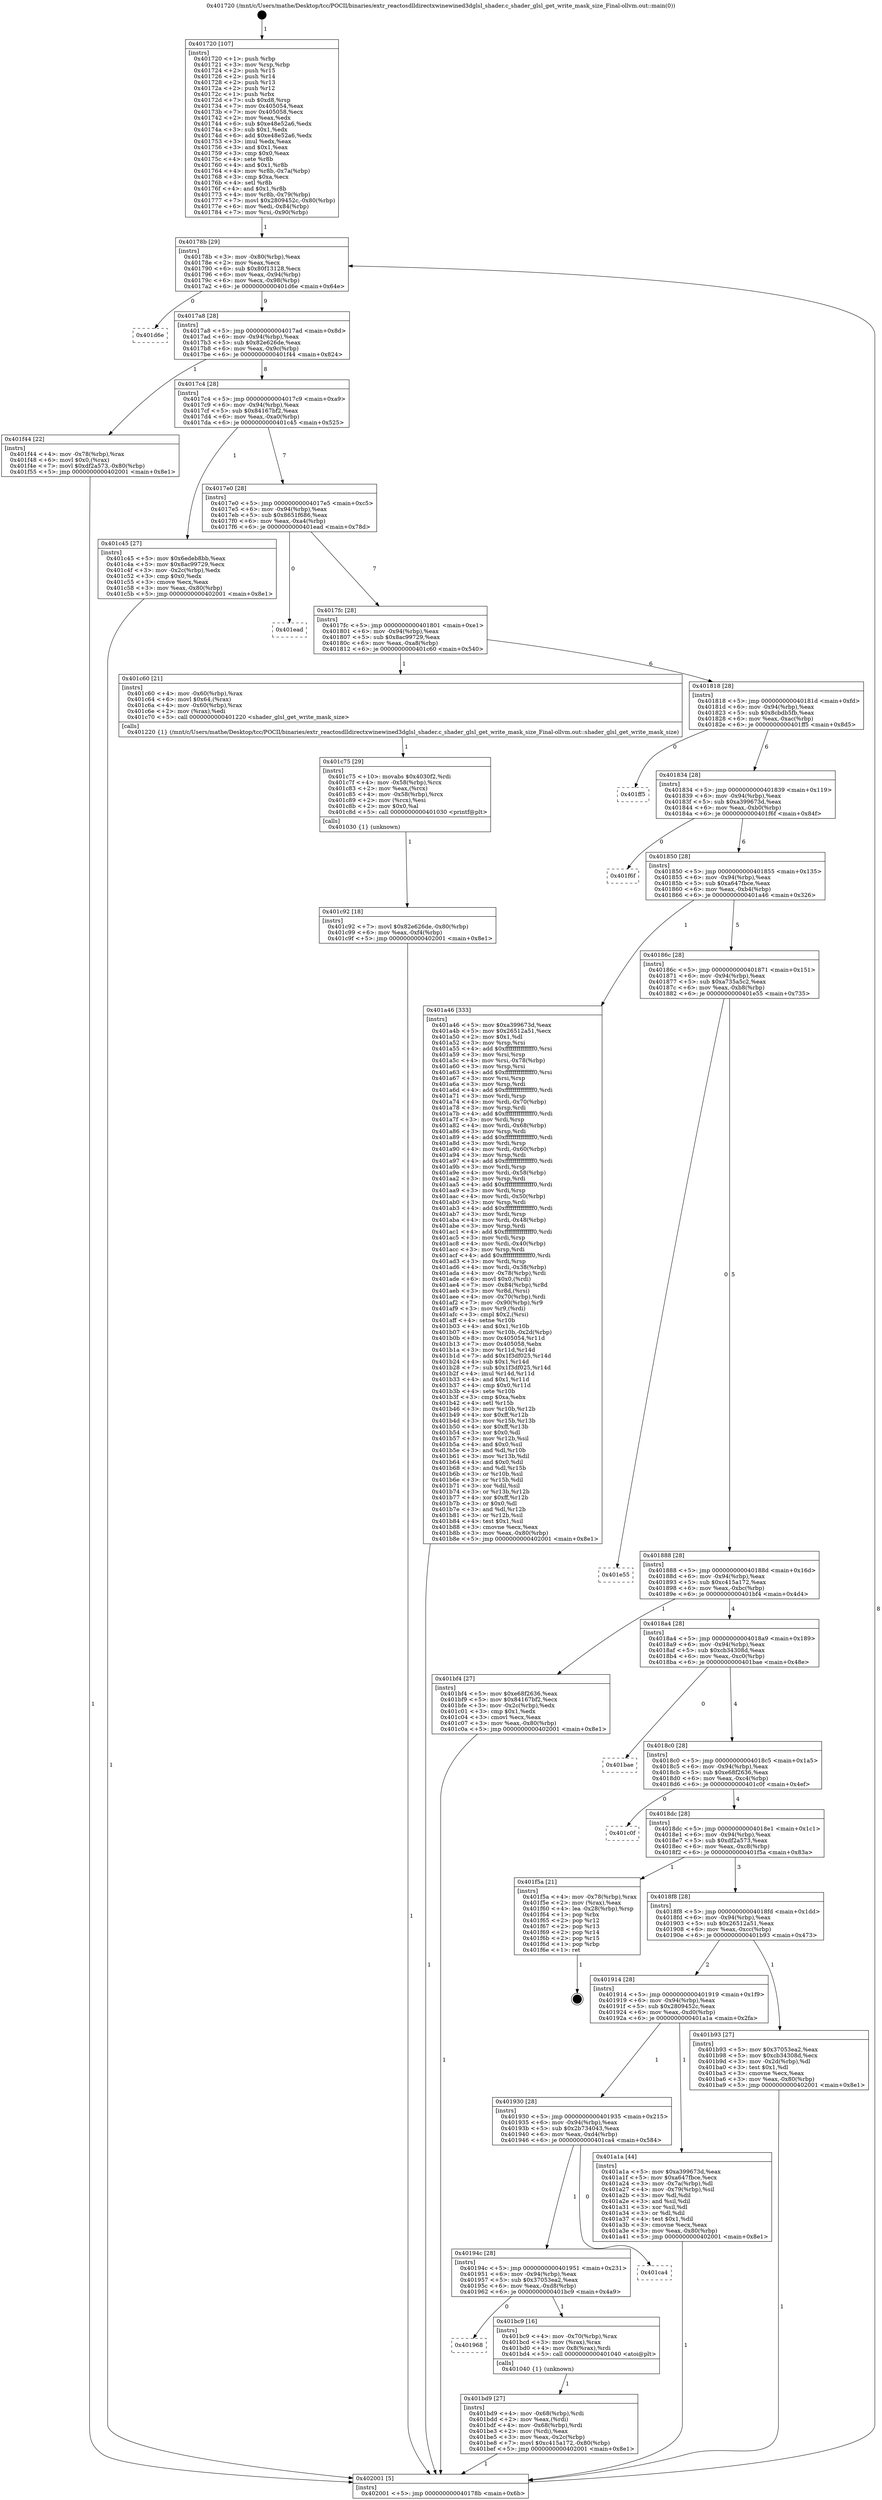 digraph "0x401720" {
  label = "0x401720 (/mnt/c/Users/mathe/Desktop/tcc/POCII/binaries/extr_reactosdlldirectxwinewined3dglsl_shader.c_shader_glsl_get_write_mask_size_Final-ollvm.out::main(0))"
  labelloc = "t"
  node[shape=record]

  Entry [label="",width=0.3,height=0.3,shape=circle,fillcolor=black,style=filled]
  "0x40178b" [label="{
     0x40178b [29]\l
     | [instrs]\l
     &nbsp;&nbsp;0x40178b \<+3\>: mov -0x80(%rbp),%eax\l
     &nbsp;&nbsp;0x40178e \<+2\>: mov %eax,%ecx\l
     &nbsp;&nbsp;0x401790 \<+6\>: sub $0x80f13128,%ecx\l
     &nbsp;&nbsp;0x401796 \<+6\>: mov %eax,-0x94(%rbp)\l
     &nbsp;&nbsp;0x40179c \<+6\>: mov %ecx,-0x98(%rbp)\l
     &nbsp;&nbsp;0x4017a2 \<+6\>: je 0000000000401d6e \<main+0x64e\>\l
  }"]
  "0x401d6e" [label="{
     0x401d6e\l
  }", style=dashed]
  "0x4017a8" [label="{
     0x4017a8 [28]\l
     | [instrs]\l
     &nbsp;&nbsp;0x4017a8 \<+5\>: jmp 00000000004017ad \<main+0x8d\>\l
     &nbsp;&nbsp;0x4017ad \<+6\>: mov -0x94(%rbp),%eax\l
     &nbsp;&nbsp;0x4017b3 \<+5\>: sub $0x82e626de,%eax\l
     &nbsp;&nbsp;0x4017b8 \<+6\>: mov %eax,-0x9c(%rbp)\l
     &nbsp;&nbsp;0x4017be \<+6\>: je 0000000000401f44 \<main+0x824\>\l
  }"]
  Exit [label="",width=0.3,height=0.3,shape=circle,fillcolor=black,style=filled,peripheries=2]
  "0x401f44" [label="{
     0x401f44 [22]\l
     | [instrs]\l
     &nbsp;&nbsp;0x401f44 \<+4\>: mov -0x78(%rbp),%rax\l
     &nbsp;&nbsp;0x401f48 \<+6\>: movl $0x0,(%rax)\l
     &nbsp;&nbsp;0x401f4e \<+7\>: movl $0xdf2a573,-0x80(%rbp)\l
     &nbsp;&nbsp;0x401f55 \<+5\>: jmp 0000000000402001 \<main+0x8e1\>\l
  }"]
  "0x4017c4" [label="{
     0x4017c4 [28]\l
     | [instrs]\l
     &nbsp;&nbsp;0x4017c4 \<+5\>: jmp 00000000004017c9 \<main+0xa9\>\l
     &nbsp;&nbsp;0x4017c9 \<+6\>: mov -0x94(%rbp),%eax\l
     &nbsp;&nbsp;0x4017cf \<+5\>: sub $0x84167bf2,%eax\l
     &nbsp;&nbsp;0x4017d4 \<+6\>: mov %eax,-0xa0(%rbp)\l
     &nbsp;&nbsp;0x4017da \<+6\>: je 0000000000401c45 \<main+0x525\>\l
  }"]
  "0x401c92" [label="{
     0x401c92 [18]\l
     | [instrs]\l
     &nbsp;&nbsp;0x401c92 \<+7\>: movl $0x82e626de,-0x80(%rbp)\l
     &nbsp;&nbsp;0x401c99 \<+6\>: mov %eax,-0xf4(%rbp)\l
     &nbsp;&nbsp;0x401c9f \<+5\>: jmp 0000000000402001 \<main+0x8e1\>\l
  }"]
  "0x401c45" [label="{
     0x401c45 [27]\l
     | [instrs]\l
     &nbsp;&nbsp;0x401c45 \<+5\>: mov $0x6edeb8bb,%eax\l
     &nbsp;&nbsp;0x401c4a \<+5\>: mov $0x8ac99729,%ecx\l
     &nbsp;&nbsp;0x401c4f \<+3\>: mov -0x2c(%rbp),%edx\l
     &nbsp;&nbsp;0x401c52 \<+3\>: cmp $0x0,%edx\l
     &nbsp;&nbsp;0x401c55 \<+3\>: cmove %ecx,%eax\l
     &nbsp;&nbsp;0x401c58 \<+3\>: mov %eax,-0x80(%rbp)\l
     &nbsp;&nbsp;0x401c5b \<+5\>: jmp 0000000000402001 \<main+0x8e1\>\l
  }"]
  "0x4017e0" [label="{
     0x4017e0 [28]\l
     | [instrs]\l
     &nbsp;&nbsp;0x4017e0 \<+5\>: jmp 00000000004017e5 \<main+0xc5\>\l
     &nbsp;&nbsp;0x4017e5 \<+6\>: mov -0x94(%rbp),%eax\l
     &nbsp;&nbsp;0x4017eb \<+5\>: sub $0x8651f686,%eax\l
     &nbsp;&nbsp;0x4017f0 \<+6\>: mov %eax,-0xa4(%rbp)\l
     &nbsp;&nbsp;0x4017f6 \<+6\>: je 0000000000401ead \<main+0x78d\>\l
  }"]
  "0x401c75" [label="{
     0x401c75 [29]\l
     | [instrs]\l
     &nbsp;&nbsp;0x401c75 \<+10\>: movabs $0x4030f2,%rdi\l
     &nbsp;&nbsp;0x401c7f \<+4\>: mov -0x58(%rbp),%rcx\l
     &nbsp;&nbsp;0x401c83 \<+2\>: mov %eax,(%rcx)\l
     &nbsp;&nbsp;0x401c85 \<+4\>: mov -0x58(%rbp),%rcx\l
     &nbsp;&nbsp;0x401c89 \<+2\>: mov (%rcx),%esi\l
     &nbsp;&nbsp;0x401c8b \<+2\>: mov $0x0,%al\l
     &nbsp;&nbsp;0x401c8d \<+5\>: call 0000000000401030 \<printf@plt\>\l
     | [calls]\l
     &nbsp;&nbsp;0x401030 \{1\} (unknown)\l
  }"]
  "0x401ead" [label="{
     0x401ead\l
  }", style=dashed]
  "0x4017fc" [label="{
     0x4017fc [28]\l
     | [instrs]\l
     &nbsp;&nbsp;0x4017fc \<+5\>: jmp 0000000000401801 \<main+0xe1\>\l
     &nbsp;&nbsp;0x401801 \<+6\>: mov -0x94(%rbp),%eax\l
     &nbsp;&nbsp;0x401807 \<+5\>: sub $0x8ac99729,%eax\l
     &nbsp;&nbsp;0x40180c \<+6\>: mov %eax,-0xa8(%rbp)\l
     &nbsp;&nbsp;0x401812 \<+6\>: je 0000000000401c60 \<main+0x540\>\l
  }"]
  "0x401bd9" [label="{
     0x401bd9 [27]\l
     | [instrs]\l
     &nbsp;&nbsp;0x401bd9 \<+4\>: mov -0x68(%rbp),%rdi\l
     &nbsp;&nbsp;0x401bdd \<+2\>: mov %eax,(%rdi)\l
     &nbsp;&nbsp;0x401bdf \<+4\>: mov -0x68(%rbp),%rdi\l
     &nbsp;&nbsp;0x401be3 \<+2\>: mov (%rdi),%eax\l
     &nbsp;&nbsp;0x401be5 \<+3\>: mov %eax,-0x2c(%rbp)\l
     &nbsp;&nbsp;0x401be8 \<+7\>: movl $0xc415a172,-0x80(%rbp)\l
     &nbsp;&nbsp;0x401bef \<+5\>: jmp 0000000000402001 \<main+0x8e1\>\l
  }"]
  "0x401c60" [label="{
     0x401c60 [21]\l
     | [instrs]\l
     &nbsp;&nbsp;0x401c60 \<+4\>: mov -0x60(%rbp),%rax\l
     &nbsp;&nbsp;0x401c64 \<+6\>: movl $0x64,(%rax)\l
     &nbsp;&nbsp;0x401c6a \<+4\>: mov -0x60(%rbp),%rax\l
     &nbsp;&nbsp;0x401c6e \<+2\>: mov (%rax),%edi\l
     &nbsp;&nbsp;0x401c70 \<+5\>: call 0000000000401220 \<shader_glsl_get_write_mask_size\>\l
     | [calls]\l
     &nbsp;&nbsp;0x401220 \{1\} (/mnt/c/Users/mathe/Desktop/tcc/POCII/binaries/extr_reactosdlldirectxwinewined3dglsl_shader.c_shader_glsl_get_write_mask_size_Final-ollvm.out::shader_glsl_get_write_mask_size)\l
  }"]
  "0x401818" [label="{
     0x401818 [28]\l
     | [instrs]\l
     &nbsp;&nbsp;0x401818 \<+5\>: jmp 000000000040181d \<main+0xfd\>\l
     &nbsp;&nbsp;0x40181d \<+6\>: mov -0x94(%rbp),%eax\l
     &nbsp;&nbsp;0x401823 \<+5\>: sub $0x8cbdb5fb,%eax\l
     &nbsp;&nbsp;0x401828 \<+6\>: mov %eax,-0xac(%rbp)\l
     &nbsp;&nbsp;0x40182e \<+6\>: je 0000000000401ff5 \<main+0x8d5\>\l
  }"]
  "0x401968" [label="{
     0x401968\l
  }", style=dashed]
  "0x401ff5" [label="{
     0x401ff5\l
  }", style=dashed]
  "0x401834" [label="{
     0x401834 [28]\l
     | [instrs]\l
     &nbsp;&nbsp;0x401834 \<+5\>: jmp 0000000000401839 \<main+0x119\>\l
     &nbsp;&nbsp;0x401839 \<+6\>: mov -0x94(%rbp),%eax\l
     &nbsp;&nbsp;0x40183f \<+5\>: sub $0xa399673d,%eax\l
     &nbsp;&nbsp;0x401844 \<+6\>: mov %eax,-0xb0(%rbp)\l
     &nbsp;&nbsp;0x40184a \<+6\>: je 0000000000401f6f \<main+0x84f\>\l
  }"]
  "0x401bc9" [label="{
     0x401bc9 [16]\l
     | [instrs]\l
     &nbsp;&nbsp;0x401bc9 \<+4\>: mov -0x70(%rbp),%rax\l
     &nbsp;&nbsp;0x401bcd \<+3\>: mov (%rax),%rax\l
     &nbsp;&nbsp;0x401bd0 \<+4\>: mov 0x8(%rax),%rdi\l
     &nbsp;&nbsp;0x401bd4 \<+5\>: call 0000000000401040 \<atoi@plt\>\l
     | [calls]\l
     &nbsp;&nbsp;0x401040 \{1\} (unknown)\l
  }"]
  "0x401f6f" [label="{
     0x401f6f\l
  }", style=dashed]
  "0x401850" [label="{
     0x401850 [28]\l
     | [instrs]\l
     &nbsp;&nbsp;0x401850 \<+5\>: jmp 0000000000401855 \<main+0x135\>\l
     &nbsp;&nbsp;0x401855 \<+6\>: mov -0x94(%rbp),%eax\l
     &nbsp;&nbsp;0x40185b \<+5\>: sub $0xa647fbce,%eax\l
     &nbsp;&nbsp;0x401860 \<+6\>: mov %eax,-0xb4(%rbp)\l
     &nbsp;&nbsp;0x401866 \<+6\>: je 0000000000401a46 \<main+0x326\>\l
  }"]
  "0x40194c" [label="{
     0x40194c [28]\l
     | [instrs]\l
     &nbsp;&nbsp;0x40194c \<+5\>: jmp 0000000000401951 \<main+0x231\>\l
     &nbsp;&nbsp;0x401951 \<+6\>: mov -0x94(%rbp),%eax\l
     &nbsp;&nbsp;0x401957 \<+5\>: sub $0x37053ea2,%eax\l
     &nbsp;&nbsp;0x40195c \<+6\>: mov %eax,-0xd8(%rbp)\l
     &nbsp;&nbsp;0x401962 \<+6\>: je 0000000000401bc9 \<main+0x4a9\>\l
  }"]
  "0x401a46" [label="{
     0x401a46 [333]\l
     | [instrs]\l
     &nbsp;&nbsp;0x401a46 \<+5\>: mov $0xa399673d,%eax\l
     &nbsp;&nbsp;0x401a4b \<+5\>: mov $0x26512a51,%ecx\l
     &nbsp;&nbsp;0x401a50 \<+2\>: mov $0x1,%dl\l
     &nbsp;&nbsp;0x401a52 \<+3\>: mov %rsp,%rsi\l
     &nbsp;&nbsp;0x401a55 \<+4\>: add $0xfffffffffffffff0,%rsi\l
     &nbsp;&nbsp;0x401a59 \<+3\>: mov %rsi,%rsp\l
     &nbsp;&nbsp;0x401a5c \<+4\>: mov %rsi,-0x78(%rbp)\l
     &nbsp;&nbsp;0x401a60 \<+3\>: mov %rsp,%rsi\l
     &nbsp;&nbsp;0x401a63 \<+4\>: add $0xfffffffffffffff0,%rsi\l
     &nbsp;&nbsp;0x401a67 \<+3\>: mov %rsi,%rsp\l
     &nbsp;&nbsp;0x401a6a \<+3\>: mov %rsp,%rdi\l
     &nbsp;&nbsp;0x401a6d \<+4\>: add $0xfffffffffffffff0,%rdi\l
     &nbsp;&nbsp;0x401a71 \<+3\>: mov %rdi,%rsp\l
     &nbsp;&nbsp;0x401a74 \<+4\>: mov %rdi,-0x70(%rbp)\l
     &nbsp;&nbsp;0x401a78 \<+3\>: mov %rsp,%rdi\l
     &nbsp;&nbsp;0x401a7b \<+4\>: add $0xfffffffffffffff0,%rdi\l
     &nbsp;&nbsp;0x401a7f \<+3\>: mov %rdi,%rsp\l
     &nbsp;&nbsp;0x401a82 \<+4\>: mov %rdi,-0x68(%rbp)\l
     &nbsp;&nbsp;0x401a86 \<+3\>: mov %rsp,%rdi\l
     &nbsp;&nbsp;0x401a89 \<+4\>: add $0xfffffffffffffff0,%rdi\l
     &nbsp;&nbsp;0x401a8d \<+3\>: mov %rdi,%rsp\l
     &nbsp;&nbsp;0x401a90 \<+4\>: mov %rdi,-0x60(%rbp)\l
     &nbsp;&nbsp;0x401a94 \<+3\>: mov %rsp,%rdi\l
     &nbsp;&nbsp;0x401a97 \<+4\>: add $0xfffffffffffffff0,%rdi\l
     &nbsp;&nbsp;0x401a9b \<+3\>: mov %rdi,%rsp\l
     &nbsp;&nbsp;0x401a9e \<+4\>: mov %rdi,-0x58(%rbp)\l
     &nbsp;&nbsp;0x401aa2 \<+3\>: mov %rsp,%rdi\l
     &nbsp;&nbsp;0x401aa5 \<+4\>: add $0xfffffffffffffff0,%rdi\l
     &nbsp;&nbsp;0x401aa9 \<+3\>: mov %rdi,%rsp\l
     &nbsp;&nbsp;0x401aac \<+4\>: mov %rdi,-0x50(%rbp)\l
     &nbsp;&nbsp;0x401ab0 \<+3\>: mov %rsp,%rdi\l
     &nbsp;&nbsp;0x401ab3 \<+4\>: add $0xfffffffffffffff0,%rdi\l
     &nbsp;&nbsp;0x401ab7 \<+3\>: mov %rdi,%rsp\l
     &nbsp;&nbsp;0x401aba \<+4\>: mov %rdi,-0x48(%rbp)\l
     &nbsp;&nbsp;0x401abe \<+3\>: mov %rsp,%rdi\l
     &nbsp;&nbsp;0x401ac1 \<+4\>: add $0xfffffffffffffff0,%rdi\l
     &nbsp;&nbsp;0x401ac5 \<+3\>: mov %rdi,%rsp\l
     &nbsp;&nbsp;0x401ac8 \<+4\>: mov %rdi,-0x40(%rbp)\l
     &nbsp;&nbsp;0x401acc \<+3\>: mov %rsp,%rdi\l
     &nbsp;&nbsp;0x401acf \<+4\>: add $0xfffffffffffffff0,%rdi\l
     &nbsp;&nbsp;0x401ad3 \<+3\>: mov %rdi,%rsp\l
     &nbsp;&nbsp;0x401ad6 \<+4\>: mov %rdi,-0x38(%rbp)\l
     &nbsp;&nbsp;0x401ada \<+4\>: mov -0x78(%rbp),%rdi\l
     &nbsp;&nbsp;0x401ade \<+6\>: movl $0x0,(%rdi)\l
     &nbsp;&nbsp;0x401ae4 \<+7\>: mov -0x84(%rbp),%r8d\l
     &nbsp;&nbsp;0x401aeb \<+3\>: mov %r8d,(%rsi)\l
     &nbsp;&nbsp;0x401aee \<+4\>: mov -0x70(%rbp),%rdi\l
     &nbsp;&nbsp;0x401af2 \<+7\>: mov -0x90(%rbp),%r9\l
     &nbsp;&nbsp;0x401af9 \<+3\>: mov %r9,(%rdi)\l
     &nbsp;&nbsp;0x401afc \<+3\>: cmpl $0x2,(%rsi)\l
     &nbsp;&nbsp;0x401aff \<+4\>: setne %r10b\l
     &nbsp;&nbsp;0x401b03 \<+4\>: and $0x1,%r10b\l
     &nbsp;&nbsp;0x401b07 \<+4\>: mov %r10b,-0x2d(%rbp)\l
     &nbsp;&nbsp;0x401b0b \<+8\>: mov 0x405054,%r11d\l
     &nbsp;&nbsp;0x401b13 \<+7\>: mov 0x405058,%ebx\l
     &nbsp;&nbsp;0x401b1a \<+3\>: mov %r11d,%r14d\l
     &nbsp;&nbsp;0x401b1d \<+7\>: add $0x1f3df025,%r14d\l
     &nbsp;&nbsp;0x401b24 \<+4\>: sub $0x1,%r14d\l
     &nbsp;&nbsp;0x401b28 \<+7\>: sub $0x1f3df025,%r14d\l
     &nbsp;&nbsp;0x401b2f \<+4\>: imul %r14d,%r11d\l
     &nbsp;&nbsp;0x401b33 \<+4\>: and $0x1,%r11d\l
     &nbsp;&nbsp;0x401b37 \<+4\>: cmp $0x0,%r11d\l
     &nbsp;&nbsp;0x401b3b \<+4\>: sete %r10b\l
     &nbsp;&nbsp;0x401b3f \<+3\>: cmp $0xa,%ebx\l
     &nbsp;&nbsp;0x401b42 \<+4\>: setl %r15b\l
     &nbsp;&nbsp;0x401b46 \<+3\>: mov %r10b,%r12b\l
     &nbsp;&nbsp;0x401b49 \<+4\>: xor $0xff,%r12b\l
     &nbsp;&nbsp;0x401b4d \<+3\>: mov %r15b,%r13b\l
     &nbsp;&nbsp;0x401b50 \<+4\>: xor $0xff,%r13b\l
     &nbsp;&nbsp;0x401b54 \<+3\>: xor $0x0,%dl\l
     &nbsp;&nbsp;0x401b57 \<+3\>: mov %r12b,%sil\l
     &nbsp;&nbsp;0x401b5a \<+4\>: and $0x0,%sil\l
     &nbsp;&nbsp;0x401b5e \<+3\>: and %dl,%r10b\l
     &nbsp;&nbsp;0x401b61 \<+3\>: mov %r13b,%dil\l
     &nbsp;&nbsp;0x401b64 \<+4\>: and $0x0,%dil\l
     &nbsp;&nbsp;0x401b68 \<+3\>: and %dl,%r15b\l
     &nbsp;&nbsp;0x401b6b \<+3\>: or %r10b,%sil\l
     &nbsp;&nbsp;0x401b6e \<+3\>: or %r15b,%dil\l
     &nbsp;&nbsp;0x401b71 \<+3\>: xor %dil,%sil\l
     &nbsp;&nbsp;0x401b74 \<+3\>: or %r13b,%r12b\l
     &nbsp;&nbsp;0x401b77 \<+4\>: xor $0xff,%r12b\l
     &nbsp;&nbsp;0x401b7b \<+3\>: or $0x0,%dl\l
     &nbsp;&nbsp;0x401b7e \<+3\>: and %dl,%r12b\l
     &nbsp;&nbsp;0x401b81 \<+3\>: or %r12b,%sil\l
     &nbsp;&nbsp;0x401b84 \<+4\>: test $0x1,%sil\l
     &nbsp;&nbsp;0x401b88 \<+3\>: cmovne %ecx,%eax\l
     &nbsp;&nbsp;0x401b8b \<+3\>: mov %eax,-0x80(%rbp)\l
     &nbsp;&nbsp;0x401b8e \<+5\>: jmp 0000000000402001 \<main+0x8e1\>\l
  }"]
  "0x40186c" [label="{
     0x40186c [28]\l
     | [instrs]\l
     &nbsp;&nbsp;0x40186c \<+5\>: jmp 0000000000401871 \<main+0x151\>\l
     &nbsp;&nbsp;0x401871 \<+6\>: mov -0x94(%rbp),%eax\l
     &nbsp;&nbsp;0x401877 \<+5\>: sub $0xa735a5c2,%eax\l
     &nbsp;&nbsp;0x40187c \<+6\>: mov %eax,-0xb8(%rbp)\l
     &nbsp;&nbsp;0x401882 \<+6\>: je 0000000000401e55 \<main+0x735\>\l
  }"]
  "0x401ca4" [label="{
     0x401ca4\l
  }", style=dashed]
  "0x401e55" [label="{
     0x401e55\l
  }", style=dashed]
  "0x401888" [label="{
     0x401888 [28]\l
     | [instrs]\l
     &nbsp;&nbsp;0x401888 \<+5\>: jmp 000000000040188d \<main+0x16d\>\l
     &nbsp;&nbsp;0x40188d \<+6\>: mov -0x94(%rbp),%eax\l
     &nbsp;&nbsp;0x401893 \<+5\>: sub $0xc415a172,%eax\l
     &nbsp;&nbsp;0x401898 \<+6\>: mov %eax,-0xbc(%rbp)\l
     &nbsp;&nbsp;0x40189e \<+6\>: je 0000000000401bf4 \<main+0x4d4\>\l
  }"]
  "0x401720" [label="{
     0x401720 [107]\l
     | [instrs]\l
     &nbsp;&nbsp;0x401720 \<+1\>: push %rbp\l
     &nbsp;&nbsp;0x401721 \<+3\>: mov %rsp,%rbp\l
     &nbsp;&nbsp;0x401724 \<+2\>: push %r15\l
     &nbsp;&nbsp;0x401726 \<+2\>: push %r14\l
     &nbsp;&nbsp;0x401728 \<+2\>: push %r13\l
     &nbsp;&nbsp;0x40172a \<+2\>: push %r12\l
     &nbsp;&nbsp;0x40172c \<+1\>: push %rbx\l
     &nbsp;&nbsp;0x40172d \<+7\>: sub $0xd8,%rsp\l
     &nbsp;&nbsp;0x401734 \<+7\>: mov 0x405054,%eax\l
     &nbsp;&nbsp;0x40173b \<+7\>: mov 0x405058,%ecx\l
     &nbsp;&nbsp;0x401742 \<+2\>: mov %eax,%edx\l
     &nbsp;&nbsp;0x401744 \<+6\>: sub $0xe48e52a6,%edx\l
     &nbsp;&nbsp;0x40174a \<+3\>: sub $0x1,%edx\l
     &nbsp;&nbsp;0x40174d \<+6\>: add $0xe48e52a6,%edx\l
     &nbsp;&nbsp;0x401753 \<+3\>: imul %edx,%eax\l
     &nbsp;&nbsp;0x401756 \<+3\>: and $0x1,%eax\l
     &nbsp;&nbsp;0x401759 \<+3\>: cmp $0x0,%eax\l
     &nbsp;&nbsp;0x40175c \<+4\>: sete %r8b\l
     &nbsp;&nbsp;0x401760 \<+4\>: and $0x1,%r8b\l
     &nbsp;&nbsp;0x401764 \<+4\>: mov %r8b,-0x7a(%rbp)\l
     &nbsp;&nbsp;0x401768 \<+3\>: cmp $0xa,%ecx\l
     &nbsp;&nbsp;0x40176b \<+4\>: setl %r8b\l
     &nbsp;&nbsp;0x40176f \<+4\>: and $0x1,%r8b\l
     &nbsp;&nbsp;0x401773 \<+4\>: mov %r8b,-0x79(%rbp)\l
     &nbsp;&nbsp;0x401777 \<+7\>: movl $0x2809452c,-0x80(%rbp)\l
     &nbsp;&nbsp;0x40177e \<+6\>: mov %edi,-0x84(%rbp)\l
     &nbsp;&nbsp;0x401784 \<+7\>: mov %rsi,-0x90(%rbp)\l
  }"]
  "0x401bf4" [label="{
     0x401bf4 [27]\l
     | [instrs]\l
     &nbsp;&nbsp;0x401bf4 \<+5\>: mov $0xe68f2636,%eax\l
     &nbsp;&nbsp;0x401bf9 \<+5\>: mov $0x84167bf2,%ecx\l
     &nbsp;&nbsp;0x401bfe \<+3\>: mov -0x2c(%rbp),%edx\l
     &nbsp;&nbsp;0x401c01 \<+3\>: cmp $0x1,%edx\l
     &nbsp;&nbsp;0x401c04 \<+3\>: cmovl %ecx,%eax\l
     &nbsp;&nbsp;0x401c07 \<+3\>: mov %eax,-0x80(%rbp)\l
     &nbsp;&nbsp;0x401c0a \<+5\>: jmp 0000000000402001 \<main+0x8e1\>\l
  }"]
  "0x4018a4" [label="{
     0x4018a4 [28]\l
     | [instrs]\l
     &nbsp;&nbsp;0x4018a4 \<+5\>: jmp 00000000004018a9 \<main+0x189\>\l
     &nbsp;&nbsp;0x4018a9 \<+6\>: mov -0x94(%rbp),%eax\l
     &nbsp;&nbsp;0x4018af \<+5\>: sub $0xcb34308d,%eax\l
     &nbsp;&nbsp;0x4018b4 \<+6\>: mov %eax,-0xc0(%rbp)\l
     &nbsp;&nbsp;0x4018ba \<+6\>: je 0000000000401bae \<main+0x48e\>\l
  }"]
  "0x402001" [label="{
     0x402001 [5]\l
     | [instrs]\l
     &nbsp;&nbsp;0x402001 \<+5\>: jmp 000000000040178b \<main+0x6b\>\l
  }"]
  "0x401bae" [label="{
     0x401bae\l
  }", style=dashed]
  "0x4018c0" [label="{
     0x4018c0 [28]\l
     | [instrs]\l
     &nbsp;&nbsp;0x4018c0 \<+5\>: jmp 00000000004018c5 \<main+0x1a5\>\l
     &nbsp;&nbsp;0x4018c5 \<+6\>: mov -0x94(%rbp),%eax\l
     &nbsp;&nbsp;0x4018cb \<+5\>: sub $0xe68f2636,%eax\l
     &nbsp;&nbsp;0x4018d0 \<+6\>: mov %eax,-0xc4(%rbp)\l
     &nbsp;&nbsp;0x4018d6 \<+6\>: je 0000000000401c0f \<main+0x4ef\>\l
  }"]
  "0x401930" [label="{
     0x401930 [28]\l
     | [instrs]\l
     &nbsp;&nbsp;0x401930 \<+5\>: jmp 0000000000401935 \<main+0x215\>\l
     &nbsp;&nbsp;0x401935 \<+6\>: mov -0x94(%rbp),%eax\l
     &nbsp;&nbsp;0x40193b \<+5\>: sub $0x2b734043,%eax\l
     &nbsp;&nbsp;0x401940 \<+6\>: mov %eax,-0xd4(%rbp)\l
     &nbsp;&nbsp;0x401946 \<+6\>: je 0000000000401ca4 \<main+0x584\>\l
  }"]
  "0x401c0f" [label="{
     0x401c0f\l
  }", style=dashed]
  "0x4018dc" [label="{
     0x4018dc [28]\l
     | [instrs]\l
     &nbsp;&nbsp;0x4018dc \<+5\>: jmp 00000000004018e1 \<main+0x1c1\>\l
     &nbsp;&nbsp;0x4018e1 \<+6\>: mov -0x94(%rbp),%eax\l
     &nbsp;&nbsp;0x4018e7 \<+5\>: sub $0xdf2a573,%eax\l
     &nbsp;&nbsp;0x4018ec \<+6\>: mov %eax,-0xc8(%rbp)\l
     &nbsp;&nbsp;0x4018f2 \<+6\>: je 0000000000401f5a \<main+0x83a\>\l
  }"]
  "0x401a1a" [label="{
     0x401a1a [44]\l
     | [instrs]\l
     &nbsp;&nbsp;0x401a1a \<+5\>: mov $0xa399673d,%eax\l
     &nbsp;&nbsp;0x401a1f \<+5\>: mov $0xa647fbce,%ecx\l
     &nbsp;&nbsp;0x401a24 \<+3\>: mov -0x7a(%rbp),%dl\l
     &nbsp;&nbsp;0x401a27 \<+4\>: mov -0x79(%rbp),%sil\l
     &nbsp;&nbsp;0x401a2b \<+3\>: mov %dl,%dil\l
     &nbsp;&nbsp;0x401a2e \<+3\>: and %sil,%dil\l
     &nbsp;&nbsp;0x401a31 \<+3\>: xor %sil,%dl\l
     &nbsp;&nbsp;0x401a34 \<+3\>: or %dl,%dil\l
     &nbsp;&nbsp;0x401a37 \<+4\>: test $0x1,%dil\l
     &nbsp;&nbsp;0x401a3b \<+3\>: cmovne %ecx,%eax\l
     &nbsp;&nbsp;0x401a3e \<+3\>: mov %eax,-0x80(%rbp)\l
     &nbsp;&nbsp;0x401a41 \<+5\>: jmp 0000000000402001 \<main+0x8e1\>\l
  }"]
  "0x401f5a" [label="{
     0x401f5a [21]\l
     | [instrs]\l
     &nbsp;&nbsp;0x401f5a \<+4\>: mov -0x78(%rbp),%rax\l
     &nbsp;&nbsp;0x401f5e \<+2\>: mov (%rax),%eax\l
     &nbsp;&nbsp;0x401f60 \<+4\>: lea -0x28(%rbp),%rsp\l
     &nbsp;&nbsp;0x401f64 \<+1\>: pop %rbx\l
     &nbsp;&nbsp;0x401f65 \<+2\>: pop %r12\l
     &nbsp;&nbsp;0x401f67 \<+2\>: pop %r13\l
     &nbsp;&nbsp;0x401f69 \<+2\>: pop %r14\l
     &nbsp;&nbsp;0x401f6b \<+2\>: pop %r15\l
     &nbsp;&nbsp;0x401f6d \<+1\>: pop %rbp\l
     &nbsp;&nbsp;0x401f6e \<+1\>: ret\l
  }"]
  "0x4018f8" [label="{
     0x4018f8 [28]\l
     | [instrs]\l
     &nbsp;&nbsp;0x4018f8 \<+5\>: jmp 00000000004018fd \<main+0x1dd\>\l
     &nbsp;&nbsp;0x4018fd \<+6\>: mov -0x94(%rbp),%eax\l
     &nbsp;&nbsp;0x401903 \<+5\>: sub $0x26512a51,%eax\l
     &nbsp;&nbsp;0x401908 \<+6\>: mov %eax,-0xcc(%rbp)\l
     &nbsp;&nbsp;0x40190e \<+6\>: je 0000000000401b93 \<main+0x473\>\l
  }"]
  "0x401914" [label="{
     0x401914 [28]\l
     | [instrs]\l
     &nbsp;&nbsp;0x401914 \<+5\>: jmp 0000000000401919 \<main+0x1f9\>\l
     &nbsp;&nbsp;0x401919 \<+6\>: mov -0x94(%rbp),%eax\l
     &nbsp;&nbsp;0x40191f \<+5\>: sub $0x2809452c,%eax\l
     &nbsp;&nbsp;0x401924 \<+6\>: mov %eax,-0xd0(%rbp)\l
     &nbsp;&nbsp;0x40192a \<+6\>: je 0000000000401a1a \<main+0x2fa\>\l
  }"]
  "0x401b93" [label="{
     0x401b93 [27]\l
     | [instrs]\l
     &nbsp;&nbsp;0x401b93 \<+5\>: mov $0x37053ea2,%eax\l
     &nbsp;&nbsp;0x401b98 \<+5\>: mov $0xcb34308d,%ecx\l
     &nbsp;&nbsp;0x401b9d \<+3\>: mov -0x2d(%rbp),%dl\l
     &nbsp;&nbsp;0x401ba0 \<+3\>: test $0x1,%dl\l
     &nbsp;&nbsp;0x401ba3 \<+3\>: cmovne %ecx,%eax\l
     &nbsp;&nbsp;0x401ba6 \<+3\>: mov %eax,-0x80(%rbp)\l
     &nbsp;&nbsp;0x401ba9 \<+5\>: jmp 0000000000402001 \<main+0x8e1\>\l
  }"]
  Entry -> "0x401720" [label=" 1"]
  "0x40178b" -> "0x401d6e" [label=" 0"]
  "0x40178b" -> "0x4017a8" [label=" 9"]
  "0x401f5a" -> Exit [label=" 1"]
  "0x4017a8" -> "0x401f44" [label=" 1"]
  "0x4017a8" -> "0x4017c4" [label=" 8"]
  "0x401f44" -> "0x402001" [label=" 1"]
  "0x4017c4" -> "0x401c45" [label=" 1"]
  "0x4017c4" -> "0x4017e0" [label=" 7"]
  "0x401c92" -> "0x402001" [label=" 1"]
  "0x4017e0" -> "0x401ead" [label=" 0"]
  "0x4017e0" -> "0x4017fc" [label=" 7"]
  "0x401c75" -> "0x401c92" [label=" 1"]
  "0x4017fc" -> "0x401c60" [label=" 1"]
  "0x4017fc" -> "0x401818" [label=" 6"]
  "0x401c60" -> "0x401c75" [label=" 1"]
  "0x401818" -> "0x401ff5" [label=" 0"]
  "0x401818" -> "0x401834" [label=" 6"]
  "0x401c45" -> "0x402001" [label=" 1"]
  "0x401834" -> "0x401f6f" [label=" 0"]
  "0x401834" -> "0x401850" [label=" 6"]
  "0x401bf4" -> "0x402001" [label=" 1"]
  "0x401850" -> "0x401a46" [label=" 1"]
  "0x401850" -> "0x40186c" [label=" 5"]
  "0x401bc9" -> "0x401bd9" [label=" 1"]
  "0x40186c" -> "0x401e55" [label=" 0"]
  "0x40186c" -> "0x401888" [label=" 5"]
  "0x40194c" -> "0x401968" [label=" 0"]
  "0x401888" -> "0x401bf4" [label=" 1"]
  "0x401888" -> "0x4018a4" [label=" 4"]
  "0x401930" -> "0x40194c" [label=" 1"]
  "0x4018a4" -> "0x401bae" [label=" 0"]
  "0x4018a4" -> "0x4018c0" [label=" 4"]
  "0x401930" -> "0x401ca4" [label=" 0"]
  "0x4018c0" -> "0x401c0f" [label=" 0"]
  "0x4018c0" -> "0x4018dc" [label=" 4"]
  "0x40194c" -> "0x401bc9" [label=" 1"]
  "0x4018dc" -> "0x401f5a" [label=" 1"]
  "0x4018dc" -> "0x4018f8" [label=" 3"]
  "0x401b93" -> "0x402001" [label=" 1"]
  "0x4018f8" -> "0x401b93" [label=" 1"]
  "0x4018f8" -> "0x401914" [label=" 2"]
  "0x401a46" -> "0x402001" [label=" 1"]
  "0x401914" -> "0x401a1a" [label=" 1"]
  "0x401914" -> "0x401930" [label=" 1"]
  "0x401a1a" -> "0x402001" [label=" 1"]
  "0x401720" -> "0x40178b" [label=" 1"]
  "0x402001" -> "0x40178b" [label=" 8"]
  "0x401bd9" -> "0x402001" [label=" 1"]
}
